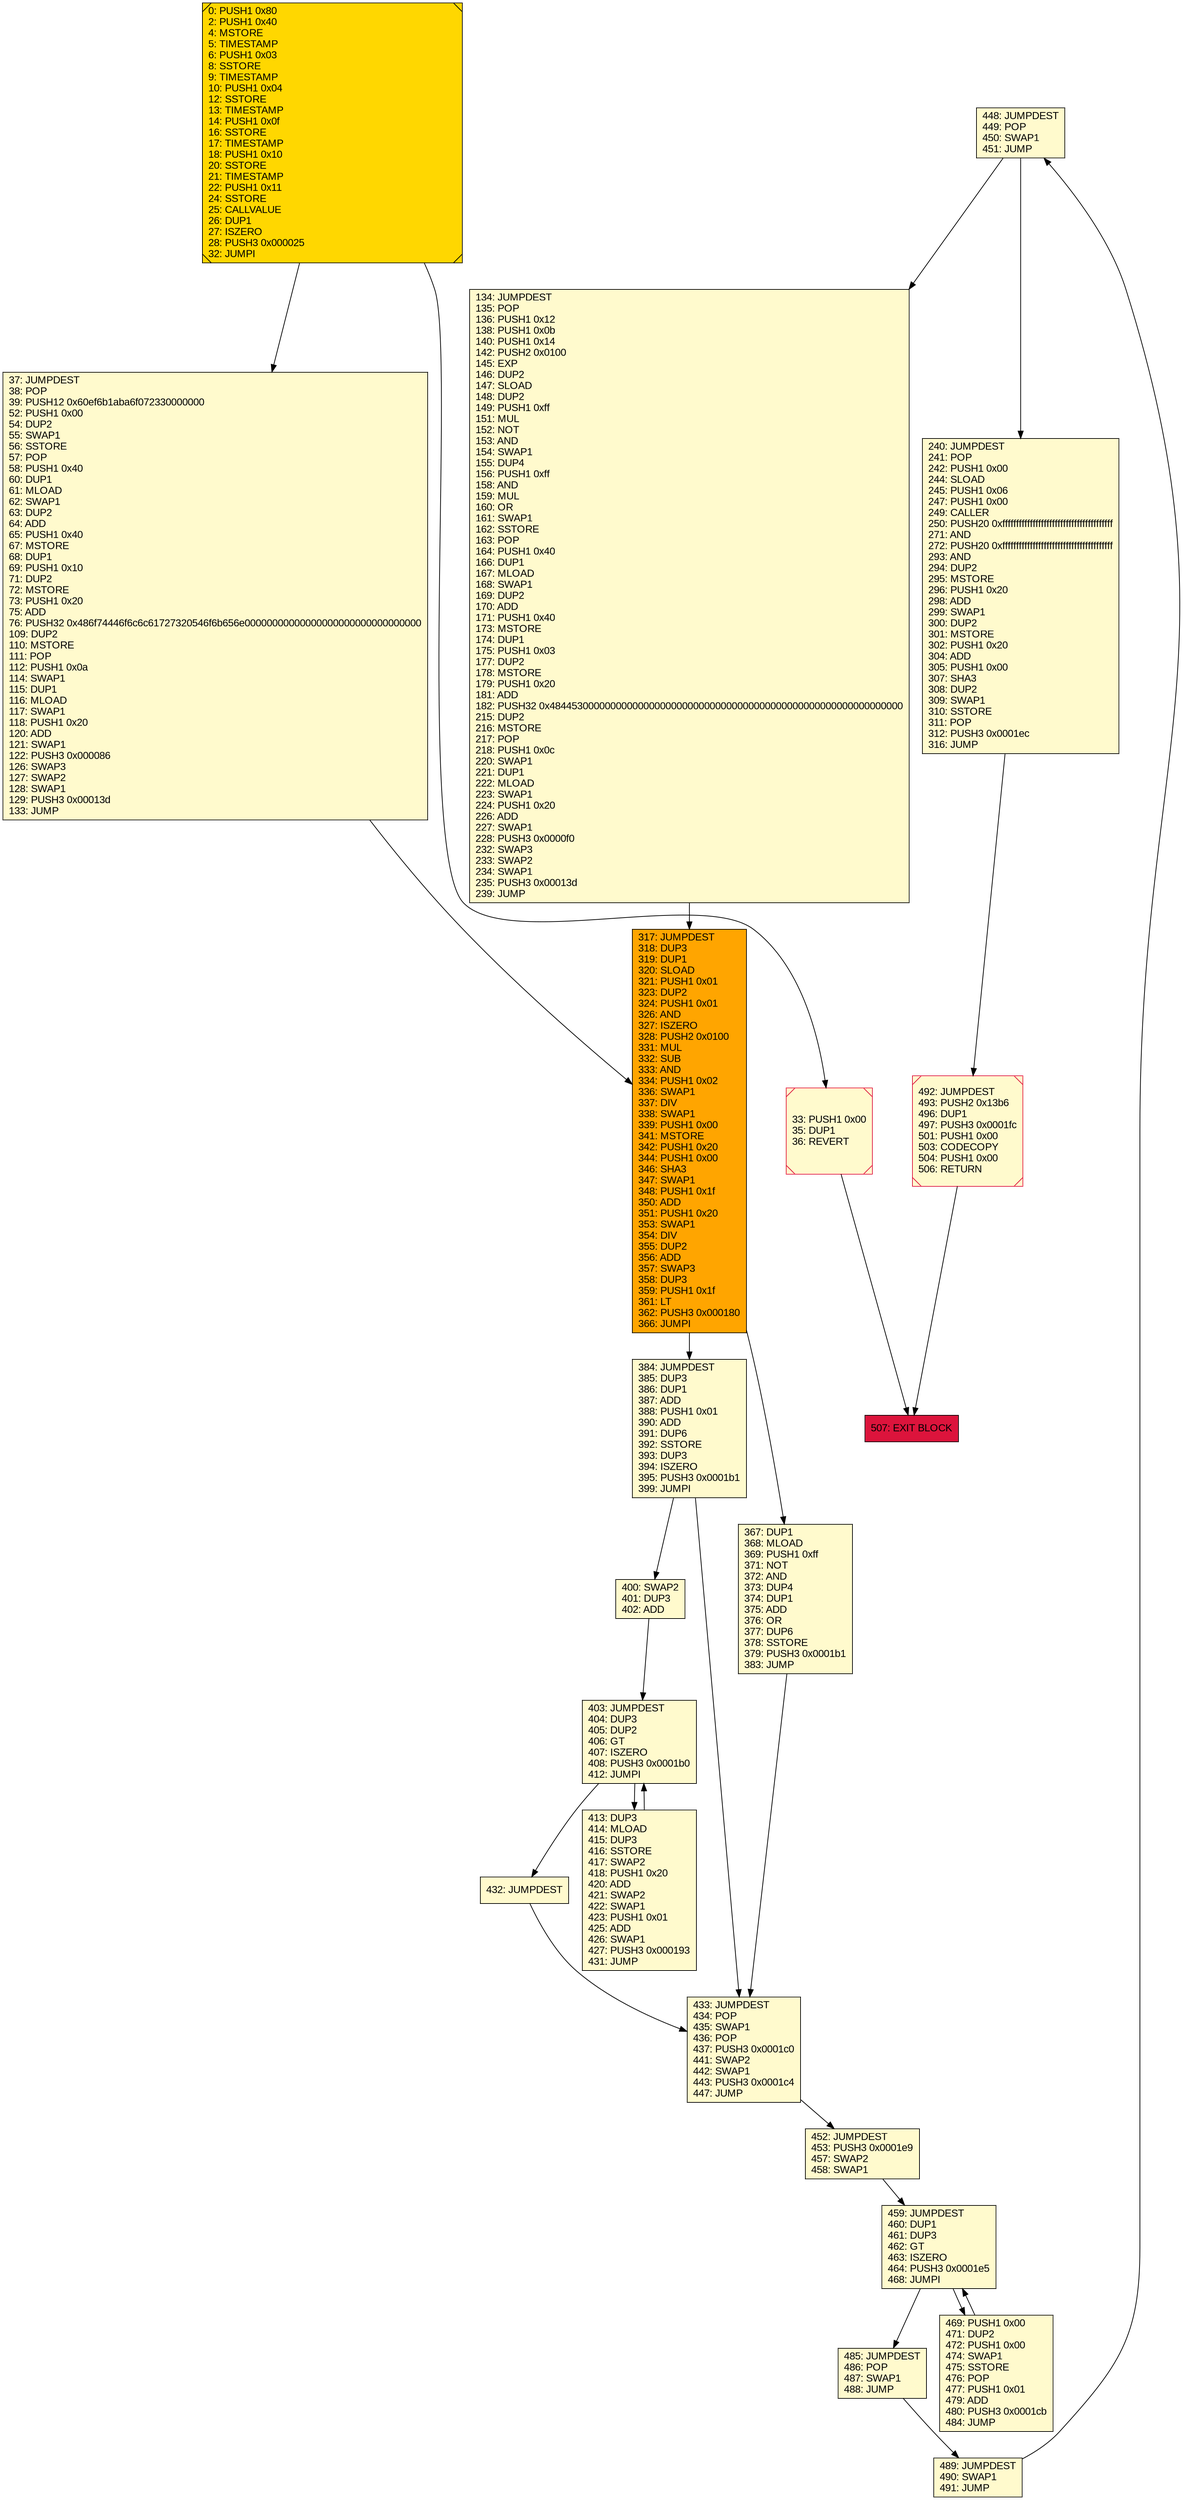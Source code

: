 digraph G {
bgcolor=transparent rankdir=UD;
node [shape=box style=filled color=black fillcolor=white fontname=arial fontcolor=black];
33 [label="33: PUSH1 0x00\l35: DUP1\l36: REVERT\l" fillcolor=lemonchiffon shape=Msquare color=crimson ];
384 [label="384: JUMPDEST\l385: DUP3\l386: DUP1\l387: ADD\l388: PUSH1 0x01\l390: ADD\l391: DUP6\l392: SSTORE\l393: DUP3\l394: ISZERO\l395: PUSH3 0x0001b1\l399: JUMPI\l" fillcolor=lemonchiffon ];
403 [label="403: JUMPDEST\l404: DUP3\l405: DUP2\l406: GT\l407: ISZERO\l408: PUSH3 0x0001b0\l412: JUMPI\l" fillcolor=lemonchiffon ];
433 [label="433: JUMPDEST\l434: POP\l435: SWAP1\l436: POP\l437: PUSH3 0x0001c0\l441: SWAP2\l442: SWAP1\l443: PUSH3 0x0001c4\l447: JUMP\l" fillcolor=lemonchiffon ];
492 [label="492: JUMPDEST\l493: PUSH2 0x13b6\l496: DUP1\l497: PUSH3 0x0001fc\l501: PUSH1 0x00\l503: CODECOPY\l504: PUSH1 0x00\l506: RETURN\l" fillcolor=lemonchiffon shape=Msquare color=crimson ];
367 [label="367: DUP1\l368: MLOAD\l369: PUSH1 0xff\l371: NOT\l372: AND\l373: DUP4\l374: DUP1\l375: ADD\l376: OR\l377: DUP6\l378: SSTORE\l379: PUSH3 0x0001b1\l383: JUMP\l" fillcolor=lemonchiffon ];
134 [label="134: JUMPDEST\l135: POP\l136: PUSH1 0x12\l138: PUSH1 0x0b\l140: PUSH1 0x14\l142: PUSH2 0x0100\l145: EXP\l146: DUP2\l147: SLOAD\l148: DUP2\l149: PUSH1 0xff\l151: MUL\l152: NOT\l153: AND\l154: SWAP1\l155: DUP4\l156: PUSH1 0xff\l158: AND\l159: MUL\l160: OR\l161: SWAP1\l162: SSTORE\l163: POP\l164: PUSH1 0x40\l166: DUP1\l167: MLOAD\l168: SWAP1\l169: DUP2\l170: ADD\l171: PUSH1 0x40\l173: MSTORE\l174: DUP1\l175: PUSH1 0x03\l177: DUP2\l178: MSTORE\l179: PUSH1 0x20\l181: ADD\l182: PUSH32 0x4844530000000000000000000000000000000000000000000000000000000000\l215: DUP2\l216: MSTORE\l217: POP\l218: PUSH1 0x0c\l220: SWAP1\l221: DUP1\l222: MLOAD\l223: SWAP1\l224: PUSH1 0x20\l226: ADD\l227: SWAP1\l228: PUSH3 0x0000f0\l232: SWAP3\l233: SWAP2\l234: SWAP1\l235: PUSH3 0x00013d\l239: JUMP\l" fillcolor=lemonchiffon ];
469 [label="469: PUSH1 0x00\l471: DUP2\l472: PUSH1 0x00\l474: SWAP1\l475: SSTORE\l476: POP\l477: PUSH1 0x01\l479: ADD\l480: PUSH3 0x0001cb\l484: JUMP\l" fillcolor=lemonchiffon ];
448 [label="448: JUMPDEST\l449: POP\l450: SWAP1\l451: JUMP\l" fillcolor=lemonchiffon ];
459 [label="459: JUMPDEST\l460: DUP1\l461: DUP3\l462: GT\l463: ISZERO\l464: PUSH3 0x0001e5\l468: JUMPI\l" fillcolor=lemonchiffon ];
400 [label="400: SWAP2\l401: DUP3\l402: ADD\l" fillcolor=lemonchiffon ];
37 [label="37: JUMPDEST\l38: POP\l39: PUSH12 0x60ef6b1aba6f072330000000\l52: PUSH1 0x00\l54: DUP2\l55: SWAP1\l56: SSTORE\l57: POP\l58: PUSH1 0x40\l60: DUP1\l61: MLOAD\l62: SWAP1\l63: DUP2\l64: ADD\l65: PUSH1 0x40\l67: MSTORE\l68: DUP1\l69: PUSH1 0x10\l71: DUP2\l72: MSTORE\l73: PUSH1 0x20\l75: ADD\l76: PUSH32 0x486f74446f6c6c61727320546f6b656e00000000000000000000000000000000\l109: DUP2\l110: MSTORE\l111: POP\l112: PUSH1 0x0a\l114: SWAP1\l115: DUP1\l116: MLOAD\l117: SWAP1\l118: PUSH1 0x20\l120: ADD\l121: SWAP1\l122: PUSH3 0x000086\l126: SWAP3\l127: SWAP2\l128: SWAP1\l129: PUSH3 0x00013d\l133: JUMP\l" fillcolor=lemonchiffon ];
485 [label="485: JUMPDEST\l486: POP\l487: SWAP1\l488: JUMP\l" fillcolor=lemonchiffon ];
413 [label="413: DUP3\l414: MLOAD\l415: DUP3\l416: SSTORE\l417: SWAP2\l418: PUSH1 0x20\l420: ADD\l421: SWAP2\l422: SWAP1\l423: PUSH1 0x01\l425: ADD\l426: SWAP1\l427: PUSH3 0x000193\l431: JUMP\l" fillcolor=lemonchiffon ];
507 [label="507: EXIT BLOCK\l" fillcolor=crimson ];
452 [label="452: JUMPDEST\l453: PUSH3 0x0001e9\l457: SWAP2\l458: SWAP1\l" fillcolor=lemonchiffon ];
240 [label="240: JUMPDEST\l241: POP\l242: PUSH1 0x00\l244: SLOAD\l245: PUSH1 0x06\l247: PUSH1 0x00\l249: CALLER\l250: PUSH20 0xffffffffffffffffffffffffffffffffffffffff\l271: AND\l272: PUSH20 0xffffffffffffffffffffffffffffffffffffffff\l293: AND\l294: DUP2\l295: MSTORE\l296: PUSH1 0x20\l298: ADD\l299: SWAP1\l300: DUP2\l301: MSTORE\l302: PUSH1 0x20\l304: ADD\l305: PUSH1 0x00\l307: SHA3\l308: DUP2\l309: SWAP1\l310: SSTORE\l311: POP\l312: PUSH3 0x0001ec\l316: JUMP\l" fillcolor=lemonchiffon ];
489 [label="489: JUMPDEST\l490: SWAP1\l491: JUMP\l" fillcolor=lemonchiffon ];
432 [label="432: JUMPDEST\l" fillcolor=lemonchiffon ];
0 [label="0: PUSH1 0x80\l2: PUSH1 0x40\l4: MSTORE\l5: TIMESTAMP\l6: PUSH1 0x03\l8: SSTORE\l9: TIMESTAMP\l10: PUSH1 0x04\l12: SSTORE\l13: TIMESTAMP\l14: PUSH1 0x0f\l16: SSTORE\l17: TIMESTAMP\l18: PUSH1 0x10\l20: SSTORE\l21: TIMESTAMP\l22: PUSH1 0x11\l24: SSTORE\l25: CALLVALUE\l26: DUP1\l27: ISZERO\l28: PUSH3 0x000025\l32: JUMPI\l" fillcolor=lemonchiffon shape=Msquare fillcolor=gold ];
317 [label="317: JUMPDEST\l318: DUP3\l319: DUP1\l320: SLOAD\l321: PUSH1 0x01\l323: DUP2\l324: PUSH1 0x01\l326: AND\l327: ISZERO\l328: PUSH2 0x0100\l331: MUL\l332: SUB\l333: AND\l334: PUSH1 0x02\l336: SWAP1\l337: DIV\l338: SWAP1\l339: PUSH1 0x00\l341: MSTORE\l342: PUSH1 0x20\l344: PUSH1 0x00\l346: SHA3\l347: SWAP1\l348: PUSH1 0x1f\l350: ADD\l351: PUSH1 0x20\l353: SWAP1\l354: DIV\l355: DUP2\l356: ADD\l357: SWAP3\l358: DUP3\l359: PUSH1 0x1f\l361: LT\l362: PUSH3 0x000180\l366: JUMPI\l" fillcolor=orange ];
384 -> 433;
459 -> 485;
0 -> 37;
489 -> 448;
134 -> 317;
400 -> 403;
432 -> 433;
240 -> 492;
492 -> 507;
0 -> 33;
317 -> 384;
367 -> 433;
452 -> 459;
485 -> 489;
37 -> 317;
448 -> 240;
384 -> 400;
403 -> 413;
413 -> 403;
317 -> 367;
33 -> 507;
448 -> 134;
459 -> 469;
469 -> 459;
403 -> 432;
433 -> 452;
}